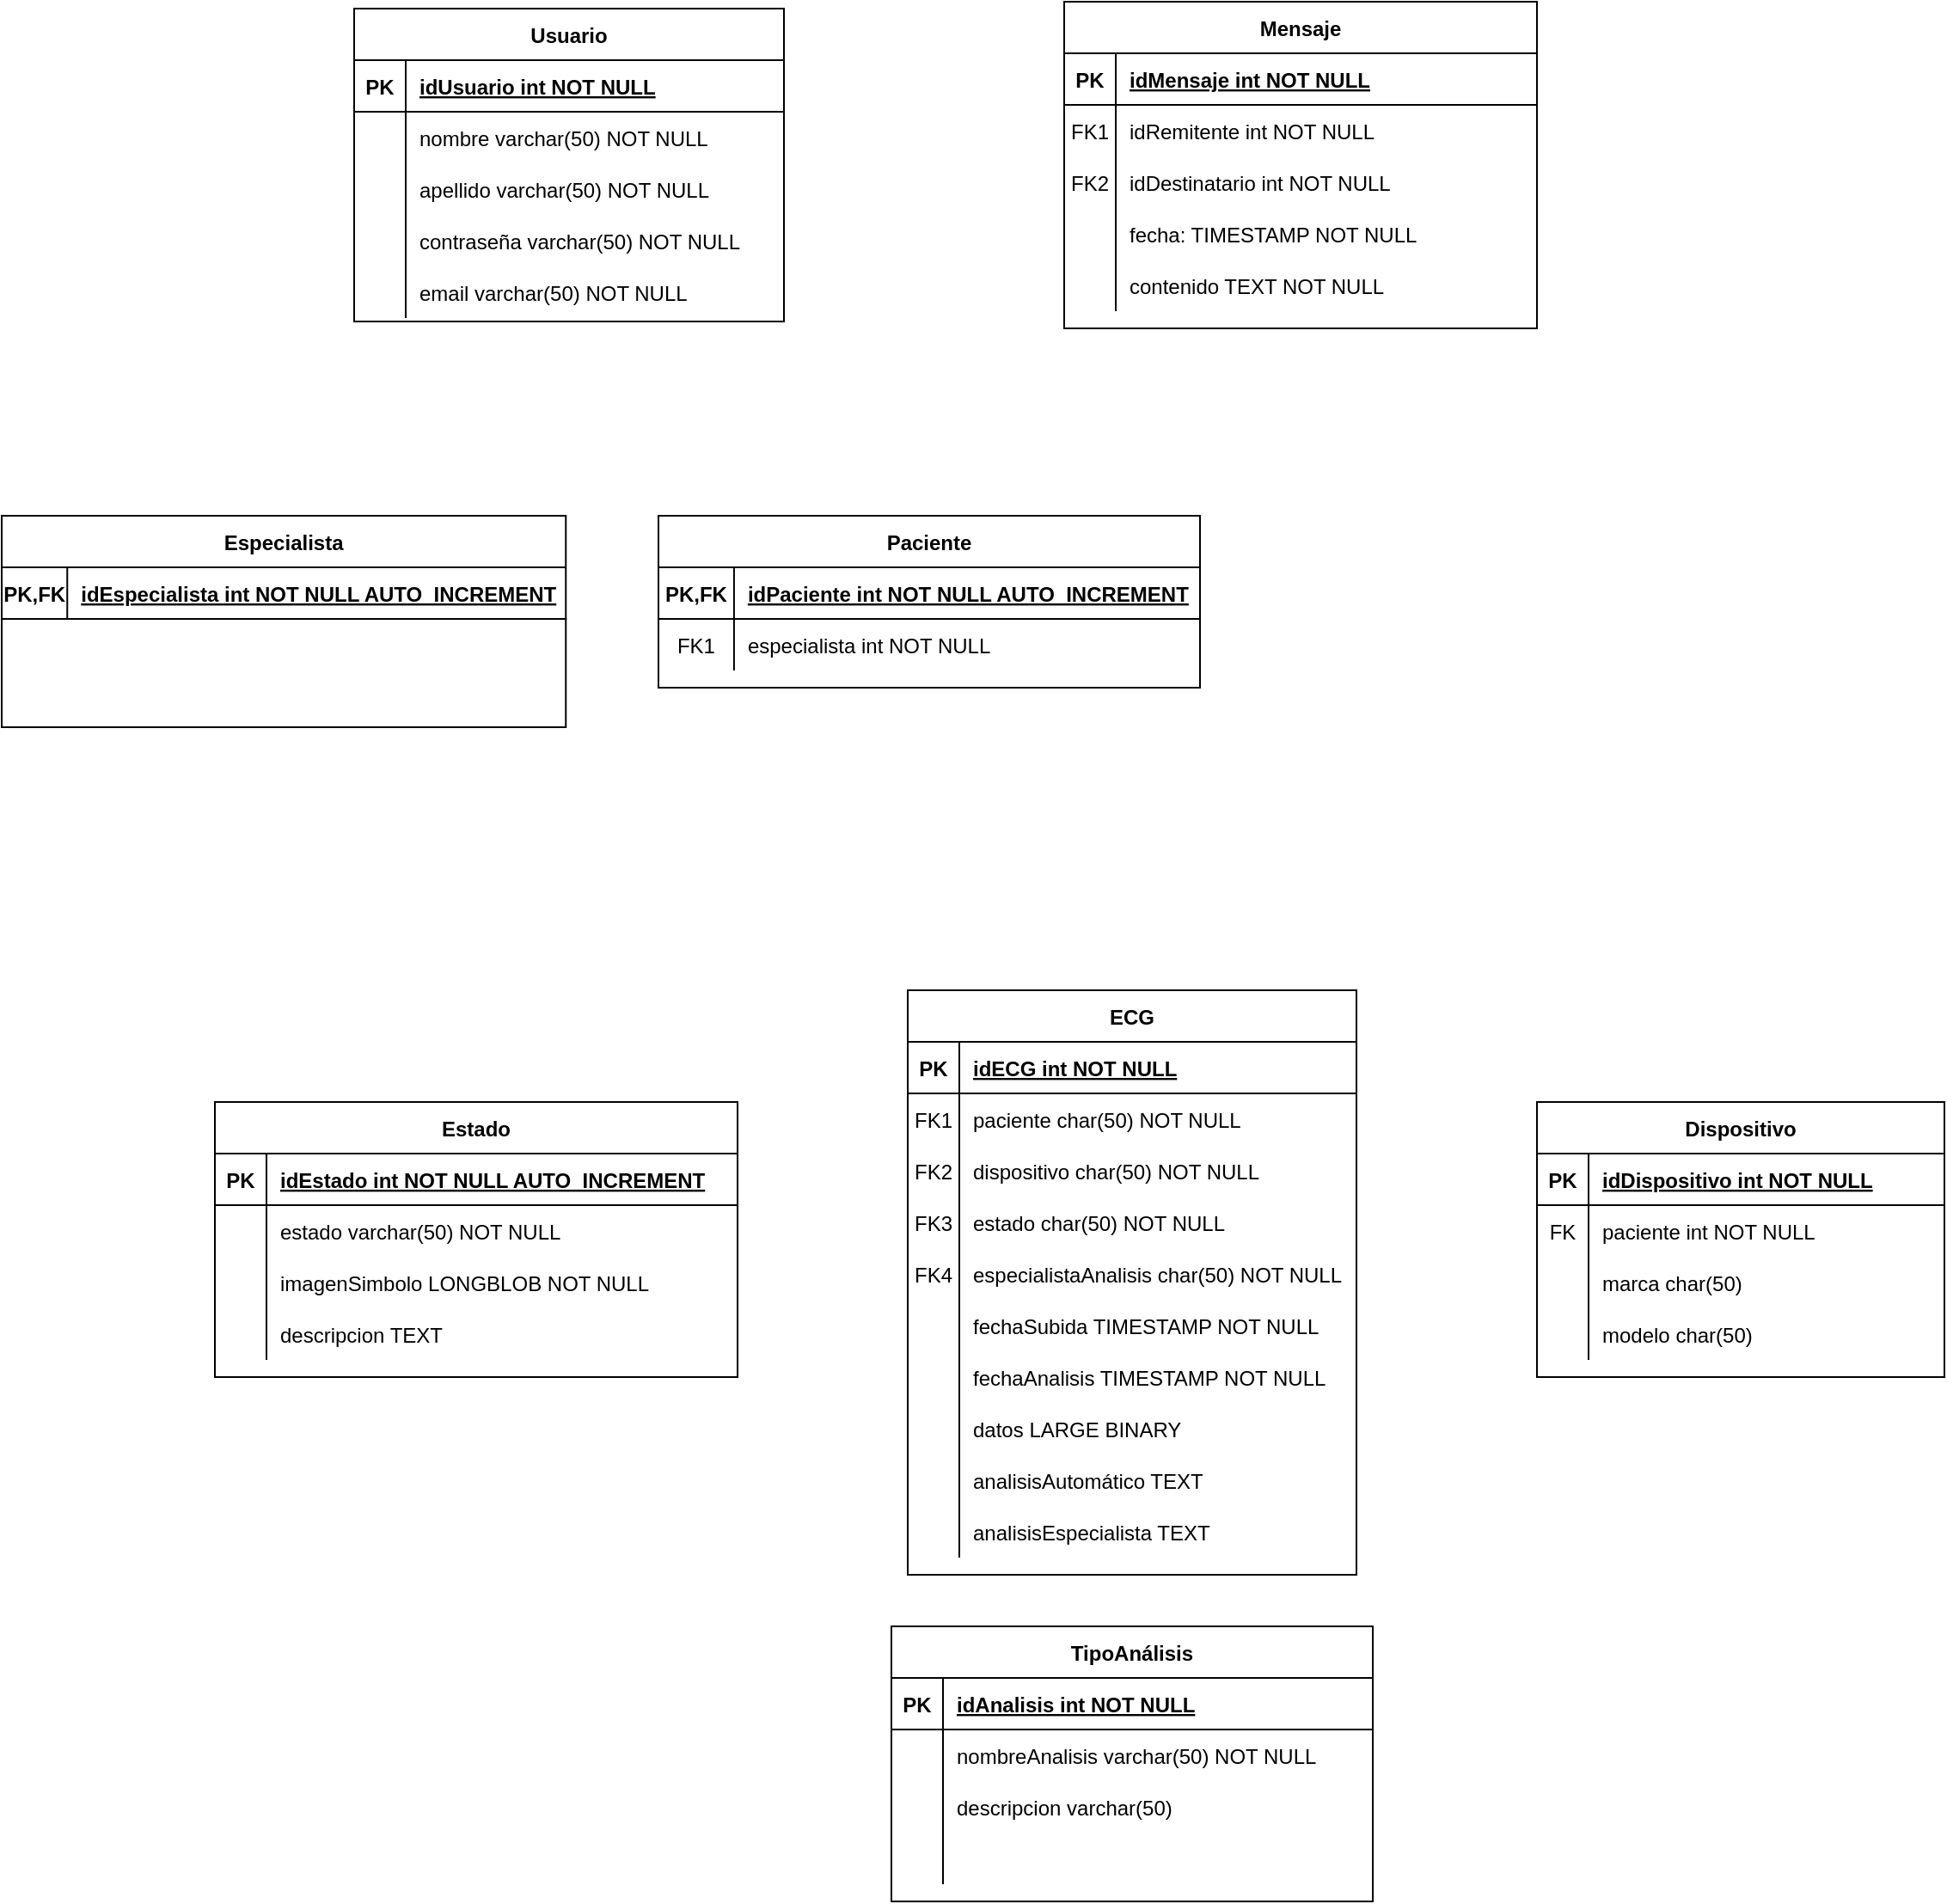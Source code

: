 <mxfile version="14.6.9" type="device"><diagram id="R2lEEEUBdFMjLlhIrx00" name="Page-1"><mxGraphModel dx="2462" dy="1594" grid="0" gridSize="10" guides="1" tooltips="1" connect="1" arrows="1" fold="1" page="0" pageScale="1" pageWidth="850" pageHeight="1100" math="0" shadow="0" extFonts="Permanent Marker^https://fonts.googleapis.com/css?family=Permanent+Marker"><root><mxCell id="0"/><mxCell id="1" parent="0"/><mxCell id="C-vyLk0tnHw3VtMMgP7b-2" value="Paciente" style="shape=table;startSize=30;container=1;collapsible=1;childLayout=tableLayout;fixedRows=1;rowLines=0;fontStyle=1;align=center;resizeLast=1;" parent="1" vertex="1"><mxGeometry x="-23" y="-419" width="315" height="100" as="geometry"><mxRectangle x="450" y="120" width="66" height="30" as="alternateBounds"/></mxGeometry></mxCell><mxCell id="AMUHZ_Iz-eolm_KJDuDH-45" value="" style="shape=partialRectangle;collapsible=0;dropTarget=0;pointerEvents=0;fillColor=none;points=[[0,0.5],[1,0.5]];portConstraint=eastwest;top=0;left=0;right=0;bottom=1;" parent="C-vyLk0tnHw3VtMMgP7b-2" vertex="1"><mxGeometry y="30" width="315" height="30" as="geometry"/></mxCell><mxCell id="AMUHZ_Iz-eolm_KJDuDH-46" value="PK,FK" style="shape=partialRectangle;overflow=hidden;connectable=0;fillColor=none;top=0;left=0;bottom=0;right=0;fontStyle=1;" parent="AMUHZ_Iz-eolm_KJDuDH-45" vertex="1"><mxGeometry width="43.958" height="30" as="geometry"/></mxCell><mxCell id="AMUHZ_Iz-eolm_KJDuDH-47" value="idPaciente int NOT NULL AUTO_INCREMENT" style="shape=partialRectangle;overflow=hidden;connectable=0;fillColor=none;top=0;left=0;bottom=0;right=0;align=left;spacingLeft=6;fontStyle=5;" parent="AMUHZ_Iz-eolm_KJDuDH-45" vertex="1"><mxGeometry x="43.958" width="271.042" height="30" as="geometry"/></mxCell><mxCell id="C-vyLk0tnHw3VtMMgP7b-6" value="" style="shape=partialRectangle;collapsible=0;dropTarget=0;pointerEvents=0;fillColor=none;points=[[0,0.5],[1,0.5]];portConstraint=eastwest;top=0;left=0;right=0;bottom=0;" parent="C-vyLk0tnHw3VtMMgP7b-2" vertex="1"><mxGeometry y="60" width="315" height="30" as="geometry"/></mxCell><mxCell id="C-vyLk0tnHw3VtMMgP7b-7" value="FK1" style="shape=partialRectangle;overflow=hidden;connectable=0;fillColor=none;top=0;left=0;bottom=0;right=0;" parent="C-vyLk0tnHw3VtMMgP7b-6" vertex="1"><mxGeometry width="43.958" height="30" as="geometry"/></mxCell><mxCell id="C-vyLk0tnHw3VtMMgP7b-8" value="especialista int NOT NULL" style="shape=partialRectangle;overflow=hidden;connectable=0;fillColor=none;top=0;left=0;bottom=0;right=0;align=left;spacingLeft=6;" parent="C-vyLk0tnHw3VtMMgP7b-6" vertex="1"><mxGeometry x="43.958" width="271.042" height="30" as="geometry"/></mxCell><mxCell id="C-vyLk0tnHw3VtMMgP7b-13" value="ECG" style="shape=table;startSize=30;container=1;collapsible=1;childLayout=tableLayout;fixedRows=1;rowLines=0;fontStyle=1;align=center;resizeLast=1;" parent="1" vertex="1"><mxGeometry x="122" y="-143" width="261" height="340" as="geometry"/></mxCell><mxCell id="C-vyLk0tnHw3VtMMgP7b-14" value="" style="shape=partialRectangle;collapsible=0;dropTarget=0;pointerEvents=0;fillColor=none;points=[[0,0.5],[1,0.5]];portConstraint=eastwest;top=0;left=0;right=0;bottom=1;" parent="C-vyLk0tnHw3VtMMgP7b-13" vertex="1"><mxGeometry y="30" width="261" height="30" as="geometry"/></mxCell><mxCell id="C-vyLk0tnHw3VtMMgP7b-15" value="PK" style="shape=partialRectangle;overflow=hidden;connectable=0;fillColor=none;top=0;left=0;bottom=0;right=0;fontStyle=1;" parent="C-vyLk0tnHw3VtMMgP7b-14" vertex="1"><mxGeometry width="30" height="30" as="geometry"/></mxCell><mxCell id="C-vyLk0tnHw3VtMMgP7b-16" value="idECG int NOT NULL " style="shape=partialRectangle;overflow=hidden;connectable=0;fillColor=none;top=0;left=0;bottom=0;right=0;align=left;spacingLeft=6;fontStyle=5;" parent="C-vyLk0tnHw3VtMMgP7b-14" vertex="1"><mxGeometry x="30" width="231" height="30" as="geometry"/></mxCell><mxCell id="C-vyLk0tnHw3VtMMgP7b-17" value="" style="shape=partialRectangle;collapsible=0;dropTarget=0;pointerEvents=0;fillColor=none;points=[[0,0.5],[1,0.5]];portConstraint=eastwest;top=0;left=0;right=0;bottom=0;" parent="C-vyLk0tnHw3VtMMgP7b-13" vertex="1"><mxGeometry y="60" width="261" height="30" as="geometry"/></mxCell><mxCell id="C-vyLk0tnHw3VtMMgP7b-18" value="FK1" style="shape=partialRectangle;overflow=hidden;connectable=0;fillColor=none;top=0;left=0;bottom=0;right=0;" parent="C-vyLk0tnHw3VtMMgP7b-17" vertex="1"><mxGeometry width="30" height="30" as="geometry"/></mxCell><mxCell id="C-vyLk0tnHw3VtMMgP7b-19" value="paciente char(50) NOT NULL" style="shape=partialRectangle;overflow=hidden;connectable=0;fillColor=none;top=0;left=0;bottom=0;right=0;align=left;spacingLeft=6;" parent="C-vyLk0tnHw3VtMMgP7b-17" vertex="1"><mxGeometry x="30" width="231" height="30" as="geometry"/></mxCell><mxCell id="C-vyLk0tnHw3VtMMgP7b-20" value="" style="shape=partialRectangle;collapsible=0;dropTarget=0;pointerEvents=0;fillColor=none;points=[[0,0.5],[1,0.5]];portConstraint=eastwest;top=0;left=0;right=0;bottom=0;" parent="C-vyLk0tnHw3VtMMgP7b-13" vertex="1"><mxGeometry y="90" width="261" height="30" as="geometry"/></mxCell><mxCell id="C-vyLk0tnHw3VtMMgP7b-21" value="FK2" style="shape=partialRectangle;overflow=hidden;connectable=0;fillColor=none;top=0;left=0;bottom=0;right=0;" parent="C-vyLk0tnHw3VtMMgP7b-20" vertex="1"><mxGeometry width="30" height="30" as="geometry"/></mxCell><mxCell id="C-vyLk0tnHw3VtMMgP7b-22" value="dispositivo char(50) NOT NULL" style="shape=partialRectangle;overflow=hidden;connectable=0;fillColor=none;top=0;left=0;bottom=0;right=0;align=left;spacingLeft=6;" parent="C-vyLk0tnHw3VtMMgP7b-20" vertex="1"><mxGeometry x="30" width="231" height="30" as="geometry"/></mxCell><mxCell id="xMp0dBcq2MrQPvZgxF0N-4" value="" style="shape=partialRectangle;collapsible=0;dropTarget=0;pointerEvents=0;fillColor=none;points=[[0,0.5],[1,0.5]];portConstraint=eastwest;top=0;left=0;right=0;bottom=0;" parent="C-vyLk0tnHw3VtMMgP7b-13" vertex="1"><mxGeometry y="120" width="261" height="30" as="geometry"/></mxCell><mxCell id="xMp0dBcq2MrQPvZgxF0N-5" value="FK3" style="shape=partialRectangle;overflow=hidden;connectable=0;fillColor=none;top=0;left=0;bottom=0;right=0;" parent="xMp0dBcq2MrQPvZgxF0N-4" vertex="1"><mxGeometry width="30" height="30" as="geometry"/></mxCell><mxCell id="xMp0dBcq2MrQPvZgxF0N-6" value="estado char(50) NOT NULL" style="shape=partialRectangle;overflow=hidden;connectable=0;fillColor=none;top=0;left=0;bottom=0;right=0;align=left;spacingLeft=6;" parent="xMp0dBcq2MrQPvZgxF0N-4" vertex="1"><mxGeometry x="30" width="231" height="30" as="geometry"/></mxCell><mxCell id="xMp0dBcq2MrQPvZgxF0N-61" value="" style="shape=partialRectangle;collapsible=0;dropTarget=0;pointerEvents=0;fillColor=none;points=[[0,0.5],[1,0.5]];portConstraint=eastwest;top=0;left=0;right=0;bottom=0;" parent="C-vyLk0tnHw3VtMMgP7b-13" vertex="1"><mxGeometry y="150" width="261" height="30" as="geometry"/></mxCell><mxCell id="xMp0dBcq2MrQPvZgxF0N-62" value="FK4" style="shape=partialRectangle;overflow=hidden;connectable=0;fillColor=none;top=0;left=0;bottom=0;right=0;" parent="xMp0dBcq2MrQPvZgxF0N-61" vertex="1"><mxGeometry width="30" height="30" as="geometry"/></mxCell><mxCell id="xMp0dBcq2MrQPvZgxF0N-63" value="especialistaAnalisis char(50) NOT NULL" style="shape=partialRectangle;overflow=hidden;connectable=0;fillColor=none;top=0;left=0;bottom=0;right=0;align=left;spacingLeft=6;" parent="xMp0dBcq2MrQPvZgxF0N-61" vertex="1"><mxGeometry x="30" width="231" height="30" as="geometry"/></mxCell><mxCell id="AMUHZ_Iz-eolm_KJDuDH-4" value="" style="shape=partialRectangle;collapsible=0;dropTarget=0;pointerEvents=0;fillColor=none;points=[[0,0.5],[1,0.5]];portConstraint=eastwest;top=0;left=0;right=0;bottom=0;" parent="C-vyLk0tnHw3VtMMgP7b-13" vertex="1"><mxGeometry y="180" width="261" height="30" as="geometry"/></mxCell><mxCell id="AMUHZ_Iz-eolm_KJDuDH-5" value="" style="shape=partialRectangle;overflow=hidden;connectable=0;fillColor=none;top=0;left=0;bottom=0;right=0;" parent="AMUHZ_Iz-eolm_KJDuDH-4" vertex="1"><mxGeometry width="30" height="30" as="geometry"/></mxCell><mxCell id="AMUHZ_Iz-eolm_KJDuDH-6" value="fechaSubida TIMESTAMP NOT NULL" style="shape=partialRectangle;overflow=hidden;connectable=0;fillColor=none;top=0;left=0;bottom=0;right=0;align=left;spacingLeft=6;" parent="AMUHZ_Iz-eolm_KJDuDH-4" vertex="1"><mxGeometry x="30" width="231" height="30" as="geometry"/></mxCell><mxCell id="lhBQtZ0hp3m-KaXOWD72-1" value="" style="shape=partialRectangle;collapsible=0;dropTarget=0;pointerEvents=0;fillColor=none;points=[[0,0.5],[1,0.5]];portConstraint=eastwest;top=0;left=0;right=0;bottom=0;" parent="C-vyLk0tnHw3VtMMgP7b-13" vertex="1"><mxGeometry y="210" width="261" height="30" as="geometry"/></mxCell><mxCell id="lhBQtZ0hp3m-KaXOWD72-2" value="" style="shape=partialRectangle;overflow=hidden;connectable=0;fillColor=none;top=0;left=0;bottom=0;right=0;" parent="lhBQtZ0hp3m-KaXOWD72-1" vertex="1"><mxGeometry width="30" height="30" as="geometry"/></mxCell><mxCell id="lhBQtZ0hp3m-KaXOWD72-3" value="fechaAnalisis TIMESTAMP NOT NULL" style="shape=partialRectangle;overflow=hidden;connectable=0;fillColor=none;top=0;left=0;bottom=0;right=0;align=left;spacingLeft=6;" parent="lhBQtZ0hp3m-KaXOWD72-1" vertex="1"><mxGeometry x="30" width="231" height="30" as="geometry"/></mxCell><mxCell id="xMp0dBcq2MrQPvZgxF0N-7" value="" style="shape=partialRectangle;collapsible=0;dropTarget=0;pointerEvents=0;fillColor=none;points=[[0,0.5],[1,0.5]];portConstraint=eastwest;top=0;left=0;right=0;bottom=0;" parent="C-vyLk0tnHw3VtMMgP7b-13" vertex="1"><mxGeometry y="240" width="261" height="30" as="geometry"/></mxCell><mxCell id="xMp0dBcq2MrQPvZgxF0N-8" value="" style="shape=partialRectangle;overflow=hidden;connectable=0;fillColor=none;top=0;left=0;bottom=0;right=0;" parent="xMp0dBcq2MrQPvZgxF0N-7" vertex="1"><mxGeometry width="30" height="30" as="geometry"/></mxCell><mxCell id="xMp0dBcq2MrQPvZgxF0N-9" value="datos LARGE BINARY" style="shape=partialRectangle;overflow=hidden;connectable=0;fillColor=none;top=0;left=0;bottom=0;right=0;align=left;spacingLeft=6;" parent="xMp0dBcq2MrQPvZgxF0N-7" vertex="1"><mxGeometry x="30" width="231" height="30" as="geometry"/></mxCell><mxCell id="xMp0dBcq2MrQPvZgxF0N-55" value="" style="shape=partialRectangle;collapsible=0;dropTarget=0;pointerEvents=0;fillColor=none;points=[[0,0.5],[1,0.5]];portConstraint=eastwest;top=0;left=0;right=0;bottom=0;" parent="C-vyLk0tnHw3VtMMgP7b-13" vertex="1"><mxGeometry y="270" width="261" height="30" as="geometry"/></mxCell><mxCell id="xMp0dBcq2MrQPvZgxF0N-56" value="" style="shape=partialRectangle;overflow=hidden;connectable=0;fillColor=none;top=0;left=0;bottom=0;right=0;" parent="xMp0dBcq2MrQPvZgxF0N-55" vertex="1"><mxGeometry width="30" height="30" as="geometry"/></mxCell><mxCell id="xMp0dBcq2MrQPvZgxF0N-57" value="analisisAutomático TEXT " style="shape=partialRectangle;overflow=hidden;connectable=0;fillColor=none;top=0;left=0;bottom=0;right=0;align=left;spacingLeft=6;" parent="xMp0dBcq2MrQPvZgxF0N-55" vertex="1"><mxGeometry x="30" width="231" height="30" as="geometry"/></mxCell><mxCell id="xMp0dBcq2MrQPvZgxF0N-58" value="" style="shape=partialRectangle;collapsible=0;dropTarget=0;pointerEvents=0;fillColor=none;points=[[0,0.5],[1,0.5]];portConstraint=eastwest;top=0;left=0;right=0;bottom=0;" parent="C-vyLk0tnHw3VtMMgP7b-13" vertex="1"><mxGeometry y="300" width="261" height="30" as="geometry"/></mxCell><mxCell id="xMp0dBcq2MrQPvZgxF0N-59" value="" style="shape=partialRectangle;overflow=hidden;connectable=0;fillColor=none;top=0;left=0;bottom=0;right=0;" parent="xMp0dBcq2MrQPvZgxF0N-58" vertex="1"><mxGeometry width="30" height="30" as="geometry"/></mxCell><mxCell id="xMp0dBcq2MrQPvZgxF0N-60" value="analisisEspecialista TEXT " style="shape=partialRectangle;overflow=hidden;connectable=0;fillColor=none;top=0;left=0;bottom=0;right=0;align=left;spacingLeft=6;" parent="xMp0dBcq2MrQPvZgxF0N-58" vertex="1"><mxGeometry x="30" width="231" height="30" as="geometry"/></mxCell><mxCell id="xMp0dBcq2MrQPvZgxF0N-10" value="Dispositivo" style="shape=table;startSize=30;container=1;collapsible=1;childLayout=tableLayout;fixedRows=1;rowLines=0;fontStyle=1;align=center;resizeLast=1;" parent="1" vertex="1"><mxGeometry x="488" y="-78" width="237" height="160" as="geometry"/></mxCell><mxCell id="xMp0dBcq2MrQPvZgxF0N-11" value="" style="shape=partialRectangle;collapsible=0;dropTarget=0;pointerEvents=0;fillColor=none;top=0;left=0;bottom=1;right=0;points=[[0,0.5],[1,0.5]];portConstraint=eastwest;" parent="xMp0dBcq2MrQPvZgxF0N-10" vertex="1"><mxGeometry y="30" width="237" height="30" as="geometry"/></mxCell><mxCell id="xMp0dBcq2MrQPvZgxF0N-12" value="PK" style="shape=partialRectangle;connectable=0;fillColor=none;top=0;left=0;bottom=0;right=0;fontStyle=1;overflow=hidden;" parent="xMp0dBcq2MrQPvZgxF0N-11" vertex="1"><mxGeometry width="30" height="30" as="geometry"/></mxCell><mxCell id="xMp0dBcq2MrQPvZgxF0N-13" value="idDispositivo int NOT NULL" style="shape=partialRectangle;connectable=0;fillColor=none;top=0;left=0;bottom=0;right=0;align=left;spacingLeft=6;fontStyle=5;overflow=hidden;" parent="xMp0dBcq2MrQPvZgxF0N-11" vertex="1"><mxGeometry x="30" width="207" height="30" as="geometry"/></mxCell><mxCell id="xMp0dBcq2MrQPvZgxF0N-14" value="" style="shape=partialRectangle;collapsible=0;dropTarget=0;pointerEvents=0;fillColor=none;top=0;left=0;bottom=0;right=0;points=[[0,0.5],[1,0.5]];portConstraint=eastwest;" parent="xMp0dBcq2MrQPvZgxF0N-10" vertex="1"><mxGeometry y="60" width="237" height="30" as="geometry"/></mxCell><mxCell id="xMp0dBcq2MrQPvZgxF0N-15" value="FK" style="shape=partialRectangle;connectable=0;fillColor=none;top=0;left=0;bottom=0;right=0;editable=1;overflow=hidden;" parent="xMp0dBcq2MrQPvZgxF0N-14" vertex="1"><mxGeometry width="30" height="30" as="geometry"/></mxCell><mxCell id="xMp0dBcq2MrQPvZgxF0N-16" value="paciente int NOT NULL" style="shape=partialRectangle;connectable=0;fillColor=none;top=0;left=0;bottom=0;right=0;align=left;spacingLeft=6;overflow=hidden;" parent="xMp0dBcq2MrQPvZgxF0N-14" vertex="1"><mxGeometry x="30" width="207" height="30" as="geometry"/></mxCell><mxCell id="xMp0dBcq2MrQPvZgxF0N-17" value="" style="shape=partialRectangle;collapsible=0;dropTarget=0;pointerEvents=0;fillColor=none;top=0;left=0;bottom=0;right=0;points=[[0,0.5],[1,0.5]];portConstraint=eastwest;" parent="xMp0dBcq2MrQPvZgxF0N-10" vertex="1"><mxGeometry y="90" width="237" height="30" as="geometry"/></mxCell><mxCell id="xMp0dBcq2MrQPvZgxF0N-18" value="" style="shape=partialRectangle;connectable=0;fillColor=none;top=0;left=0;bottom=0;right=0;editable=1;overflow=hidden;" parent="xMp0dBcq2MrQPvZgxF0N-17" vertex="1"><mxGeometry width="30" height="30" as="geometry"/></mxCell><mxCell id="xMp0dBcq2MrQPvZgxF0N-19" value="marca char(50)" style="shape=partialRectangle;connectable=0;fillColor=none;top=0;left=0;bottom=0;right=0;align=left;spacingLeft=6;overflow=hidden;" parent="xMp0dBcq2MrQPvZgxF0N-17" vertex="1"><mxGeometry x="30" width="207" height="30" as="geometry"/></mxCell><mxCell id="xMp0dBcq2MrQPvZgxF0N-20" value="" style="shape=partialRectangle;collapsible=0;dropTarget=0;pointerEvents=0;fillColor=none;top=0;left=0;bottom=0;right=0;points=[[0,0.5],[1,0.5]];portConstraint=eastwest;" parent="xMp0dBcq2MrQPvZgxF0N-10" vertex="1"><mxGeometry y="120" width="237" height="30" as="geometry"/></mxCell><mxCell id="xMp0dBcq2MrQPvZgxF0N-21" value="" style="shape=partialRectangle;connectable=0;fillColor=none;top=0;left=0;bottom=0;right=0;editable=1;overflow=hidden;" parent="xMp0dBcq2MrQPvZgxF0N-20" vertex="1"><mxGeometry width="30" height="30" as="geometry"/></mxCell><mxCell id="xMp0dBcq2MrQPvZgxF0N-22" value="modelo char(50)" style="shape=partialRectangle;connectable=0;fillColor=none;top=0;left=0;bottom=0;right=0;align=left;spacingLeft=6;overflow=hidden;" parent="xMp0dBcq2MrQPvZgxF0N-20" vertex="1"><mxGeometry x="30" width="207" height="30" as="geometry"/></mxCell><mxCell id="xMp0dBcq2MrQPvZgxF0N-23" value="Mensaje" style="shape=table;startSize=30;container=1;collapsible=1;childLayout=tableLayout;fixedRows=1;rowLines=0;fontStyle=1;align=center;resizeLast=1;" parent="1" vertex="1"><mxGeometry x="213" y="-718" width="275" height="190" as="geometry"/></mxCell><mxCell id="xMp0dBcq2MrQPvZgxF0N-24" value="" style="shape=partialRectangle;collapsible=0;dropTarget=0;pointerEvents=0;fillColor=none;top=0;left=0;bottom=1;right=0;points=[[0,0.5],[1,0.5]];portConstraint=eastwest;" parent="xMp0dBcq2MrQPvZgxF0N-23" vertex="1"><mxGeometry y="30" width="275" height="30" as="geometry"/></mxCell><mxCell id="xMp0dBcq2MrQPvZgxF0N-25" value="PK" style="shape=partialRectangle;connectable=0;fillColor=none;top=0;left=0;bottom=0;right=0;fontStyle=1;overflow=hidden;" parent="xMp0dBcq2MrQPvZgxF0N-24" vertex="1"><mxGeometry width="30" height="30" as="geometry"/></mxCell><mxCell id="xMp0dBcq2MrQPvZgxF0N-26" value="idMensaje int NOT NULL" style="shape=partialRectangle;connectable=0;fillColor=none;top=0;left=0;bottom=0;right=0;align=left;spacingLeft=6;fontStyle=5;overflow=hidden;" parent="xMp0dBcq2MrQPvZgxF0N-24" vertex="1"><mxGeometry x="30" width="245" height="30" as="geometry"/></mxCell><mxCell id="xMp0dBcq2MrQPvZgxF0N-27" value="" style="shape=partialRectangle;collapsible=0;dropTarget=0;pointerEvents=0;fillColor=none;top=0;left=0;bottom=0;right=0;points=[[0,0.5],[1,0.5]];portConstraint=eastwest;" parent="xMp0dBcq2MrQPvZgxF0N-23" vertex="1"><mxGeometry y="60" width="275" height="30" as="geometry"/></mxCell><mxCell id="xMp0dBcq2MrQPvZgxF0N-28" value="FK1" style="shape=partialRectangle;connectable=0;fillColor=none;top=0;left=0;bottom=0;right=0;editable=1;overflow=hidden;" parent="xMp0dBcq2MrQPvZgxF0N-27" vertex="1"><mxGeometry width="30" height="30" as="geometry"/></mxCell><mxCell id="xMp0dBcq2MrQPvZgxF0N-29" value="idRemitente int NOT NULL" style="shape=partialRectangle;connectable=0;fillColor=none;top=0;left=0;bottom=0;right=0;align=left;spacingLeft=6;overflow=hidden;" parent="xMp0dBcq2MrQPvZgxF0N-27" vertex="1"><mxGeometry x="30" width="245" height="30" as="geometry"/></mxCell><mxCell id="xMp0dBcq2MrQPvZgxF0N-30" value="" style="shape=partialRectangle;collapsible=0;dropTarget=0;pointerEvents=0;fillColor=none;top=0;left=0;bottom=0;right=0;points=[[0,0.5],[1,0.5]];portConstraint=eastwest;" parent="xMp0dBcq2MrQPvZgxF0N-23" vertex="1"><mxGeometry y="90" width="275" height="30" as="geometry"/></mxCell><mxCell id="xMp0dBcq2MrQPvZgxF0N-31" value="FK2" style="shape=partialRectangle;connectable=0;fillColor=none;top=0;left=0;bottom=0;right=0;editable=1;overflow=hidden;" parent="xMp0dBcq2MrQPvZgxF0N-30" vertex="1"><mxGeometry width="30" height="30" as="geometry"/></mxCell><mxCell id="xMp0dBcq2MrQPvZgxF0N-32" value="idDestinatario int NOT NULL" style="shape=partialRectangle;connectable=0;fillColor=none;top=0;left=0;bottom=0;right=0;align=left;spacingLeft=6;overflow=hidden;" parent="xMp0dBcq2MrQPvZgxF0N-30" vertex="1"><mxGeometry x="30" width="245" height="30" as="geometry"/></mxCell><mxCell id="xMp0dBcq2MrQPvZgxF0N-33" value="" style="shape=partialRectangle;collapsible=0;dropTarget=0;pointerEvents=0;fillColor=none;top=0;left=0;bottom=0;right=0;points=[[0,0.5],[1,0.5]];portConstraint=eastwest;" parent="xMp0dBcq2MrQPvZgxF0N-23" vertex="1"><mxGeometry y="120" width="275" height="30" as="geometry"/></mxCell><mxCell id="xMp0dBcq2MrQPvZgxF0N-34" value="" style="shape=partialRectangle;connectable=0;fillColor=none;top=0;left=0;bottom=0;right=0;editable=1;overflow=hidden;" parent="xMp0dBcq2MrQPvZgxF0N-33" vertex="1"><mxGeometry width="30" height="30" as="geometry"/></mxCell><mxCell id="xMp0dBcq2MrQPvZgxF0N-35" value="fecha: TIMESTAMP NOT NULL" style="shape=partialRectangle;connectable=0;fillColor=none;top=0;left=0;bottom=0;right=0;align=left;spacingLeft=6;overflow=hidden;" parent="xMp0dBcq2MrQPvZgxF0N-33" vertex="1"><mxGeometry x="30" width="245" height="30" as="geometry"/></mxCell><mxCell id="xMp0dBcq2MrQPvZgxF0N-36" value="" style="shape=partialRectangle;collapsible=0;dropTarget=0;pointerEvents=0;fillColor=none;top=0;left=0;bottom=0;right=0;points=[[0,0.5],[1,0.5]];portConstraint=eastwest;" parent="xMp0dBcq2MrQPvZgxF0N-23" vertex="1"><mxGeometry y="150" width="275" height="30" as="geometry"/></mxCell><mxCell id="xMp0dBcq2MrQPvZgxF0N-37" value="" style="shape=partialRectangle;connectable=0;fillColor=none;top=0;left=0;bottom=0;right=0;editable=1;overflow=hidden;" parent="xMp0dBcq2MrQPvZgxF0N-36" vertex="1"><mxGeometry width="30" height="30" as="geometry"/></mxCell><mxCell id="xMp0dBcq2MrQPvZgxF0N-38" value="contenido TEXT NOT NULL" style="shape=partialRectangle;connectable=0;fillColor=none;top=0;left=0;bottom=0;right=0;align=left;spacingLeft=6;overflow=hidden;" parent="xMp0dBcq2MrQPvZgxF0N-36" vertex="1"><mxGeometry x="30" width="245" height="30" as="geometry"/></mxCell><mxCell id="xMp0dBcq2MrQPvZgxF0N-39" value="TipoAnálisis" style="shape=table;startSize=30;container=1;collapsible=1;childLayout=tableLayout;fixedRows=1;rowLines=0;fontStyle=1;align=center;resizeLast=1;" parent="1" vertex="1"><mxGeometry x="112.5" y="227" width="280" height="160" as="geometry"/></mxCell><mxCell id="xMp0dBcq2MrQPvZgxF0N-40" value="" style="shape=partialRectangle;collapsible=0;dropTarget=0;pointerEvents=0;fillColor=none;top=0;left=0;bottom=1;right=0;points=[[0,0.5],[1,0.5]];portConstraint=eastwest;" parent="xMp0dBcq2MrQPvZgxF0N-39" vertex="1"><mxGeometry y="30" width="280" height="30" as="geometry"/></mxCell><mxCell id="xMp0dBcq2MrQPvZgxF0N-41" value="PK" style="shape=partialRectangle;connectable=0;fillColor=none;top=0;left=0;bottom=0;right=0;fontStyle=1;overflow=hidden;" parent="xMp0dBcq2MrQPvZgxF0N-40" vertex="1"><mxGeometry width="30" height="30" as="geometry"/></mxCell><mxCell id="xMp0dBcq2MrQPvZgxF0N-42" value="idAnalisis int NOT NULL" style="shape=partialRectangle;connectable=0;fillColor=none;top=0;left=0;bottom=0;right=0;align=left;spacingLeft=6;fontStyle=5;overflow=hidden;" parent="xMp0dBcq2MrQPvZgxF0N-40" vertex="1"><mxGeometry x="30" width="250" height="30" as="geometry"/></mxCell><mxCell id="xMp0dBcq2MrQPvZgxF0N-43" value="" style="shape=partialRectangle;collapsible=0;dropTarget=0;pointerEvents=0;fillColor=none;top=0;left=0;bottom=0;right=0;points=[[0,0.5],[1,0.5]];portConstraint=eastwest;" parent="xMp0dBcq2MrQPvZgxF0N-39" vertex="1"><mxGeometry y="60" width="280" height="30" as="geometry"/></mxCell><mxCell id="xMp0dBcq2MrQPvZgxF0N-44" value="" style="shape=partialRectangle;connectable=0;fillColor=none;top=0;left=0;bottom=0;right=0;editable=1;overflow=hidden;" parent="xMp0dBcq2MrQPvZgxF0N-43" vertex="1"><mxGeometry width="30" height="30" as="geometry"/></mxCell><mxCell id="xMp0dBcq2MrQPvZgxF0N-45" value="nombreAnalisis varchar(50) NOT NULL" style="shape=partialRectangle;connectable=0;fillColor=none;top=0;left=0;bottom=0;right=0;align=left;spacingLeft=6;overflow=hidden;" parent="xMp0dBcq2MrQPvZgxF0N-43" vertex="1"><mxGeometry x="30" width="250" height="30" as="geometry"/></mxCell><mxCell id="xMp0dBcq2MrQPvZgxF0N-46" value="" style="shape=partialRectangle;collapsible=0;dropTarget=0;pointerEvents=0;fillColor=none;top=0;left=0;bottom=0;right=0;points=[[0,0.5],[1,0.5]];portConstraint=eastwest;" parent="xMp0dBcq2MrQPvZgxF0N-39" vertex="1"><mxGeometry y="90" width="280" height="30" as="geometry"/></mxCell><mxCell id="xMp0dBcq2MrQPvZgxF0N-47" value="" style="shape=partialRectangle;connectable=0;fillColor=none;top=0;left=0;bottom=0;right=0;editable=1;overflow=hidden;" parent="xMp0dBcq2MrQPvZgxF0N-46" vertex="1"><mxGeometry width="30" height="30" as="geometry"/></mxCell><mxCell id="xMp0dBcq2MrQPvZgxF0N-48" value="descripcion varchar(50)" style="shape=partialRectangle;connectable=0;fillColor=none;top=0;left=0;bottom=0;right=0;align=left;spacingLeft=6;overflow=hidden;" parent="xMp0dBcq2MrQPvZgxF0N-46" vertex="1"><mxGeometry x="30" width="250" height="30" as="geometry"/></mxCell><mxCell id="xMp0dBcq2MrQPvZgxF0N-49" value="" style="shape=partialRectangle;collapsible=0;dropTarget=0;pointerEvents=0;fillColor=none;top=0;left=0;bottom=0;right=0;points=[[0,0.5],[1,0.5]];portConstraint=eastwest;" parent="xMp0dBcq2MrQPvZgxF0N-39" vertex="1"><mxGeometry y="120" width="280" height="30" as="geometry"/></mxCell><mxCell id="xMp0dBcq2MrQPvZgxF0N-50" value="" style="shape=partialRectangle;connectable=0;fillColor=none;top=0;left=0;bottom=0;right=0;editable=1;overflow=hidden;" parent="xMp0dBcq2MrQPvZgxF0N-49" vertex="1"><mxGeometry width="30" height="30" as="geometry"/></mxCell><mxCell id="xMp0dBcq2MrQPvZgxF0N-51" value="" style="shape=partialRectangle;connectable=0;fillColor=none;top=0;left=0;bottom=0;right=0;align=left;spacingLeft=6;overflow=hidden;" parent="xMp0dBcq2MrQPvZgxF0N-49" vertex="1"><mxGeometry x="30" width="250" height="30" as="geometry"/></mxCell><mxCell id="xMp0dBcq2MrQPvZgxF0N-64" value="Estado" style="shape=table;startSize=30;container=1;collapsible=1;childLayout=tableLayout;fixedRows=1;rowLines=0;fontStyle=1;align=center;resizeLast=1;" parent="1" vertex="1"><mxGeometry x="-281" y="-78" width="304" height="160" as="geometry"><mxRectangle x="508" y="855" width="67" height="30" as="alternateBounds"/></mxGeometry></mxCell><mxCell id="xMp0dBcq2MrQPvZgxF0N-65" value="" style="shape=partialRectangle;collapsible=0;dropTarget=0;pointerEvents=0;fillColor=none;top=0;left=0;bottom=1;right=0;points=[[0,0.5],[1,0.5]];portConstraint=eastwest;" parent="xMp0dBcq2MrQPvZgxF0N-64" vertex="1"><mxGeometry y="30" width="304" height="30" as="geometry"/></mxCell><mxCell id="xMp0dBcq2MrQPvZgxF0N-66" value="PK" style="shape=partialRectangle;connectable=0;fillColor=none;top=0;left=0;bottom=0;right=0;fontStyle=1;overflow=hidden;" parent="xMp0dBcq2MrQPvZgxF0N-65" vertex="1"><mxGeometry width="30" height="30" as="geometry"/></mxCell><mxCell id="xMp0dBcq2MrQPvZgxF0N-67" value="idEstado int NOT NULL AUTO_INCREMENT" style="shape=partialRectangle;connectable=0;fillColor=none;top=0;left=0;bottom=0;right=0;align=left;spacingLeft=6;fontStyle=5;overflow=hidden;" parent="xMp0dBcq2MrQPvZgxF0N-65" vertex="1"><mxGeometry x="30" width="274" height="30" as="geometry"/></mxCell><mxCell id="xMp0dBcq2MrQPvZgxF0N-68" value="" style="shape=partialRectangle;collapsible=0;dropTarget=0;pointerEvents=0;fillColor=none;top=0;left=0;bottom=0;right=0;points=[[0,0.5],[1,0.5]];portConstraint=eastwest;" parent="xMp0dBcq2MrQPvZgxF0N-64" vertex="1"><mxGeometry y="60" width="304" height="30" as="geometry"/></mxCell><mxCell id="xMp0dBcq2MrQPvZgxF0N-69" value="" style="shape=partialRectangle;connectable=0;fillColor=none;top=0;left=0;bottom=0;right=0;editable=1;overflow=hidden;" parent="xMp0dBcq2MrQPvZgxF0N-68" vertex="1"><mxGeometry width="30" height="30" as="geometry"/></mxCell><mxCell id="xMp0dBcq2MrQPvZgxF0N-70" value="estado varchar(50) NOT NULL" style="shape=partialRectangle;connectable=0;fillColor=none;top=0;left=0;bottom=0;right=0;align=left;spacingLeft=6;overflow=hidden;" parent="xMp0dBcq2MrQPvZgxF0N-68" vertex="1"><mxGeometry x="30" width="274" height="30" as="geometry"/></mxCell><mxCell id="xMp0dBcq2MrQPvZgxF0N-71" value="" style="shape=partialRectangle;collapsible=0;dropTarget=0;pointerEvents=0;fillColor=none;top=0;left=0;bottom=0;right=0;points=[[0,0.5],[1,0.5]];portConstraint=eastwest;" parent="xMp0dBcq2MrQPvZgxF0N-64" vertex="1"><mxGeometry y="90" width="304" height="30" as="geometry"/></mxCell><mxCell id="xMp0dBcq2MrQPvZgxF0N-72" value="" style="shape=partialRectangle;connectable=0;fillColor=none;top=0;left=0;bottom=0;right=0;editable=1;overflow=hidden;" parent="xMp0dBcq2MrQPvZgxF0N-71" vertex="1"><mxGeometry width="30" height="30" as="geometry"/></mxCell><mxCell id="xMp0dBcq2MrQPvZgxF0N-73" value="imagenSimbolo LONGBLOB NOT NULL" style="shape=partialRectangle;connectable=0;fillColor=none;top=0;left=0;bottom=0;right=0;align=left;spacingLeft=6;overflow=hidden;" parent="xMp0dBcq2MrQPvZgxF0N-71" vertex="1"><mxGeometry x="30" width="274" height="30" as="geometry"/></mxCell><mxCell id="xMp0dBcq2MrQPvZgxF0N-74" value="" style="shape=partialRectangle;collapsible=0;dropTarget=0;pointerEvents=0;fillColor=none;top=0;left=0;bottom=0;right=0;points=[[0,0.5],[1,0.5]];portConstraint=eastwest;" parent="xMp0dBcq2MrQPvZgxF0N-64" vertex="1"><mxGeometry y="120" width="304" height="30" as="geometry"/></mxCell><mxCell id="xMp0dBcq2MrQPvZgxF0N-75" value="" style="shape=partialRectangle;connectable=0;fillColor=none;top=0;left=0;bottom=0;right=0;editable=1;overflow=hidden;" parent="xMp0dBcq2MrQPvZgxF0N-74" vertex="1"><mxGeometry width="30" height="30" as="geometry"/></mxCell><mxCell id="xMp0dBcq2MrQPvZgxF0N-76" value="descripcion TEXT" style="shape=partialRectangle;connectable=0;fillColor=none;top=0;left=0;bottom=0;right=0;align=left;spacingLeft=6;overflow=hidden;" parent="xMp0dBcq2MrQPvZgxF0N-74" vertex="1"><mxGeometry x="30" width="274" height="30" as="geometry"/></mxCell><mxCell id="AMUHZ_Iz-eolm_KJDuDH-7" value="Usuario" style="shape=table;startSize=30;container=1;collapsible=1;childLayout=tableLayout;fixedRows=1;rowLines=0;fontStyle=1;align=center;resizeLast=1;" parent="1" vertex="1"><mxGeometry x="-200" y="-714" width="250" height="182" as="geometry"/></mxCell><mxCell id="AMUHZ_Iz-eolm_KJDuDH-8" value="" style="shape=partialRectangle;collapsible=0;dropTarget=0;pointerEvents=0;fillColor=none;points=[[0,0.5],[1,0.5]];portConstraint=eastwest;top=0;left=0;right=0;bottom=1;" parent="AMUHZ_Iz-eolm_KJDuDH-7" vertex="1"><mxGeometry y="30" width="250" height="30" as="geometry"/></mxCell><mxCell id="AMUHZ_Iz-eolm_KJDuDH-9" value="PK" style="shape=partialRectangle;overflow=hidden;connectable=0;fillColor=none;top=0;left=0;bottom=0;right=0;fontStyle=1;" parent="AMUHZ_Iz-eolm_KJDuDH-8" vertex="1"><mxGeometry width="30" height="30" as="geometry"/></mxCell><mxCell id="AMUHZ_Iz-eolm_KJDuDH-10" value="idUsuario int NOT NULL" style="shape=partialRectangle;overflow=hidden;connectable=0;fillColor=none;top=0;left=0;bottom=0;right=0;align=left;spacingLeft=6;fontStyle=5;" parent="AMUHZ_Iz-eolm_KJDuDH-8" vertex="1"><mxGeometry x="30" width="220" height="30" as="geometry"/></mxCell><mxCell id="AMUHZ_Iz-eolm_KJDuDH-11" value="" style="shape=partialRectangle;collapsible=0;dropTarget=0;pointerEvents=0;fillColor=none;points=[[0,0.5],[1,0.5]];portConstraint=eastwest;top=0;left=0;right=0;bottom=0;" parent="AMUHZ_Iz-eolm_KJDuDH-7" vertex="1"><mxGeometry y="60" width="250" height="30" as="geometry"/></mxCell><mxCell id="AMUHZ_Iz-eolm_KJDuDH-12" value="" style="shape=partialRectangle;overflow=hidden;connectable=0;fillColor=none;top=0;left=0;bottom=0;right=0;" parent="AMUHZ_Iz-eolm_KJDuDH-11" vertex="1"><mxGeometry width="30" height="30" as="geometry"/></mxCell><mxCell id="AMUHZ_Iz-eolm_KJDuDH-13" value="nombre varchar(50) NOT NULL" style="shape=partialRectangle;overflow=hidden;connectable=0;fillColor=none;top=0;left=0;bottom=0;right=0;align=left;spacingLeft=6;" parent="AMUHZ_Iz-eolm_KJDuDH-11" vertex="1"><mxGeometry x="30" width="220" height="30" as="geometry"/></mxCell><mxCell id="AMUHZ_Iz-eolm_KJDuDH-14" value="" style="shape=partialRectangle;collapsible=0;dropTarget=0;pointerEvents=0;fillColor=none;points=[[0,0.5],[1,0.5]];portConstraint=eastwest;top=0;left=0;right=0;bottom=0;" parent="AMUHZ_Iz-eolm_KJDuDH-7" vertex="1"><mxGeometry y="90" width="250" height="30" as="geometry"/></mxCell><mxCell id="AMUHZ_Iz-eolm_KJDuDH-15" value="" style="shape=partialRectangle;overflow=hidden;connectable=0;fillColor=none;top=0;left=0;bottom=0;right=0;" parent="AMUHZ_Iz-eolm_KJDuDH-14" vertex="1"><mxGeometry width="30" height="30" as="geometry"/></mxCell><mxCell id="AMUHZ_Iz-eolm_KJDuDH-16" value="apellido varchar(50) NOT NULL" style="shape=partialRectangle;overflow=hidden;connectable=0;fillColor=none;top=0;left=0;bottom=0;right=0;align=left;spacingLeft=6;" parent="AMUHZ_Iz-eolm_KJDuDH-14" vertex="1"><mxGeometry x="30" width="220" height="30" as="geometry"/></mxCell><mxCell id="AMUHZ_Iz-eolm_KJDuDH-20" value="" style="shape=partialRectangle;collapsible=0;dropTarget=0;pointerEvents=0;fillColor=none;points=[[0,0.5],[1,0.5]];portConstraint=eastwest;top=0;left=0;right=0;bottom=0;" parent="AMUHZ_Iz-eolm_KJDuDH-7" vertex="1"><mxGeometry y="120" width="250" height="30" as="geometry"/></mxCell><mxCell id="AMUHZ_Iz-eolm_KJDuDH-21" value="" style="shape=partialRectangle;overflow=hidden;connectable=0;fillColor=none;top=0;left=0;bottom=0;right=0;" parent="AMUHZ_Iz-eolm_KJDuDH-20" vertex="1"><mxGeometry width="30" height="30" as="geometry"/></mxCell><mxCell id="AMUHZ_Iz-eolm_KJDuDH-22" value="contraseña varchar(50) NOT NULL" style="shape=partialRectangle;overflow=hidden;connectable=0;fillColor=none;top=0;left=0;bottom=0;right=0;align=left;spacingLeft=6;" parent="AMUHZ_Iz-eolm_KJDuDH-20" vertex="1"><mxGeometry x="30" width="220" height="30" as="geometry"/></mxCell><mxCell id="AMUHZ_Iz-eolm_KJDuDH-48" value="" style="shape=partialRectangle;collapsible=0;dropTarget=0;pointerEvents=0;fillColor=none;points=[[0,0.5],[1,0.5]];portConstraint=eastwest;top=0;left=0;right=0;bottom=0;" parent="AMUHZ_Iz-eolm_KJDuDH-7" vertex="1"><mxGeometry y="150" width="250" height="30" as="geometry"/></mxCell><mxCell id="AMUHZ_Iz-eolm_KJDuDH-49" value="" style="shape=partialRectangle;overflow=hidden;connectable=0;fillColor=none;top=0;left=0;bottom=0;right=0;" parent="AMUHZ_Iz-eolm_KJDuDH-48" vertex="1"><mxGeometry width="30" height="30" as="geometry"/></mxCell><mxCell id="AMUHZ_Iz-eolm_KJDuDH-50" value="email varchar(50) NOT NULL" style="shape=partialRectangle;overflow=hidden;connectable=0;fillColor=none;top=0;left=0;bottom=0;right=0;align=left;spacingLeft=6;" parent="AMUHZ_Iz-eolm_KJDuDH-48" vertex="1"><mxGeometry x="30" width="220" height="30" as="geometry"/></mxCell><mxCell id="AMUHZ_Iz-eolm_KJDuDH-76" value="Especialista" style="shape=table;startSize=30;container=1;collapsible=1;childLayout=tableLayout;fixedRows=1;rowLines=0;fontStyle=1;align=center;resizeLast=1;" parent="1" vertex="1"><mxGeometry x="-405" y="-419" width="328.125" height="123" as="geometry"/></mxCell><mxCell id="AMUHZ_Iz-eolm_KJDuDH-77" value="" style="shape=partialRectangle;collapsible=0;dropTarget=0;pointerEvents=0;fillColor=none;top=0;left=0;bottom=1;right=0;points=[[0,0.5],[1,0.5]];portConstraint=eastwest;" parent="AMUHZ_Iz-eolm_KJDuDH-76" vertex="1"><mxGeometry y="30" width="328.125" height="30" as="geometry"/></mxCell><mxCell id="AMUHZ_Iz-eolm_KJDuDH-78" value="PK,FK" style="shape=partialRectangle;connectable=0;fillColor=none;top=0;left=0;bottom=0;right=0;fontStyle=1;overflow=hidden;" parent="AMUHZ_Iz-eolm_KJDuDH-77" vertex="1"><mxGeometry width="38.125" height="30" as="geometry"/></mxCell><mxCell id="AMUHZ_Iz-eolm_KJDuDH-79" value="idEspecialista int NOT NULL AUTO_INCREMENT" style="shape=partialRectangle;connectable=0;fillColor=none;top=0;left=0;bottom=0;right=0;align=left;spacingLeft=6;fontStyle=5;overflow=hidden;" parent="AMUHZ_Iz-eolm_KJDuDH-77" vertex="1"><mxGeometry x="38.125" width="290.0" height="30" as="geometry"/></mxCell></root></mxGraphModel></diagram></mxfile>